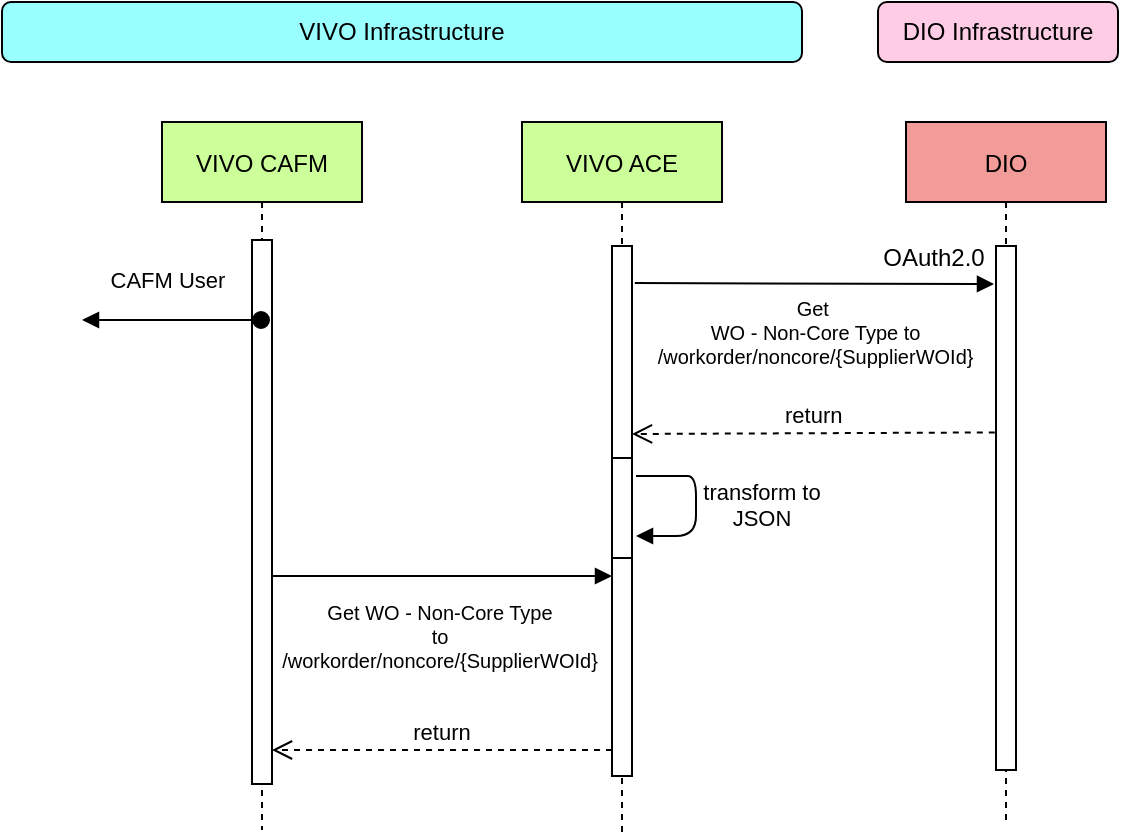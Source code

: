 <mxfile version="13.9.9" type="device"><diagram id="kgpKYQtTHZ0yAKxKKP6v" name="Page-1"><mxGraphModel dx="1038" dy="607" grid="0" gridSize="10" guides="1" tooltips="1" connect="1" arrows="1" fold="1" page="1" pageScale="1" pageWidth="850" pageHeight="1100" math="0" shadow="0"><root><mxCell id="0"/><mxCell id="1" parent="0"/><mxCell id="3nuBFxr9cyL0pnOWT2aG-1" value="VIVO CAFM" style="shape=umlLifeline;perimeter=lifelinePerimeter;container=1;collapsible=0;recursiveResize=0;rounded=0;shadow=0;strokeWidth=1;fillColor=#CCFF99;" parent="1" vertex="1"><mxGeometry x="120" y="80" width="100" height="354" as="geometry"/></mxCell><mxCell id="3nuBFxr9cyL0pnOWT2aG-2" value="" style="points=[];perimeter=orthogonalPerimeter;rounded=0;shadow=0;strokeWidth=1;" parent="3nuBFxr9cyL0pnOWT2aG-1" vertex="1"><mxGeometry x="45" y="59" width="10" height="272" as="geometry"/></mxCell><mxCell id="3nuBFxr9cyL0pnOWT2aG-3" value="CAFM User" style="verticalAlign=bottom;startArrow=oval;endArrow=block;startSize=8;shadow=0;strokeWidth=1;" parent="3nuBFxr9cyL0pnOWT2aG-1" edge="1"><mxGeometry x="0.061" y="-11" relative="1" as="geometry"><mxPoint x="49.5" y="99" as="sourcePoint"/><mxPoint x="1" as="offset"/><mxPoint x="-40" y="99" as="targetPoint"/></mxGeometry></mxCell><mxCell id="3nuBFxr9cyL0pnOWT2aG-5" value="VIVO ACE" style="shape=umlLifeline;perimeter=lifelinePerimeter;container=1;collapsible=0;recursiveResize=0;rounded=0;shadow=0;strokeWidth=1;fillColor=#CCFF99;" parent="1" vertex="1"><mxGeometry x="300" y="80" width="100" height="355" as="geometry"/></mxCell><mxCell id="3nuBFxr9cyL0pnOWT2aG-6" value="" style="points=[];perimeter=orthogonalPerimeter;rounded=0;shadow=0;strokeWidth=1;" parent="3nuBFxr9cyL0pnOWT2aG-5" vertex="1"><mxGeometry x="45" y="62" width="10" height="265" as="geometry"/></mxCell><mxCell id="3nuBFxr9cyL0pnOWT2aG-4" value="" style="points=[];perimeter=orthogonalPerimeter;rounded=0;shadow=0;strokeWidth=1;" parent="3nuBFxr9cyL0pnOWT2aG-5" vertex="1"><mxGeometry x="45" y="168" width="10" height="50" as="geometry"/></mxCell><mxCell id="3nuBFxr9cyL0pnOWT2aG-8" value="Get WO - Non-Core Type &#10;to&#10;/workorder/noncore/{SupplierWOId}" style="verticalAlign=bottom;endArrow=block;entryX=0;entryY=0;shadow=0;strokeWidth=1;fontSize=10;" parent="1" edge="1"><mxGeometry x="-0.012" y="-51" relative="1" as="geometry"><mxPoint x="175" y="307.0" as="sourcePoint"/><mxPoint as="offset"/><mxPoint x="345" y="307.0" as="targetPoint"/></mxGeometry></mxCell><mxCell id="kGLcJi5je6Jph3H1WTrG-1" value="DIO" style="shape=umlLifeline;perimeter=lifelinePerimeter;container=1;collapsible=0;recursiveResize=0;rounded=0;shadow=0;strokeWidth=1;fillColor=#F19C99;" parent="1" vertex="1"><mxGeometry x="492" y="80" width="100" height="350" as="geometry"/></mxCell><mxCell id="kGLcJi5je6Jph3H1WTrG-2" value="" style="points=[];perimeter=orthogonalPerimeter;rounded=0;shadow=0;strokeWidth=1;" parent="kGLcJi5je6Jph3H1WTrG-1" vertex="1"><mxGeometry x="45" y="62" width="10" height="262" as="geometry"/></mxCell><mxCell id="kGLcJi5je6Jph3H1WTrG-4" value="Get &#10;WO - Non-Core Type to &#10;/workorder/noncore/{SupplierWOId}" style="verticalAlign=bottom;endArrow=block;shadow=0;strokeWidth=1;exitX=0.564;exitY=0.577;exitDx=0;exitDy=0;exitPerimeter=0;fontSize=10;" parent="1" edge="1"><mxGeometry x="0.01" y="-45" relative="1" as="geometry"><mxPoint x="356.4" y="160.56" as="sourcePoint"/><mxPoint x="536" y="161" as="targetPoint"/><mxPoint as="offset"/></mxGeometry></mxCell><mxCell id="kGLcJi5je6Jph3H1WTrG-7" value="transform to &#10;JSON" style="verticalAlign=bottom;endArrow=block;shadow=0;strokeWidth=1;" parent="1" edge="1"><mxGeometry x="0.333" y="-33" relative="1" as="geometry"><mxPoint x="357" y="257" as="sourcePoint"/><mxPoint x="357" y="287" as="targetPoint"/><Array as="points"><mxPoint x="370" y="257"/><mxPoint x="387" y="257"/><mxPoint x="387" y="287"/></Array><mxPoint x="33" y="33" as="offset"/></mxGeometry></mxCell><mxCell id="kGLcJi5je6Jph3H1WTrG-8" value="VIVO Infrastructure" style="rounded=1;whiteSpace=wrap;html=1;fillColor=#99FFFF;" parent="1" vertex="1"><mxGeometry x="40" y="20" width="400" height="30" as="geometry"/></mxCell><mxCell id="kGLcJi5je6Jph3H1WTrG-9" value="DIO Infrastructure" style="rounded=1;whiteSpace=wrap;html=1;fillColor=#FFCCE6;" parent="1" vertex="1"><mxGeometry x="478" y="20" width="120" height="30" as="geometry"/></mxCell><mxCell id="kGLcJi5je6Jph3H1WTrG-10" value="OAuth2.0" style="text;html=1;strokeColor=none;fillColor=none;align=center;verticalAlign=middle;whiteSpace=wrap;rounded=0;" parent="1" vertex="1"><mxGeometry x="471" y="138" width="70" height="20" as="geometry"/></mxCell><mxCell id="31uXJqytjEenKJhFkjZA-2" value="return" style="verticalAlign=bottom;endArrow=open;dashed=1;endSize=8;exitX=0;exitY=0.95;shadow=0;strokeWidth=1;" edge="1" parent="1"><mxGeometry relative="1" as="geometry"><mxPoint x="175" y="394.0" as="targetPoint"/><mxPoint x="345" y="394.0" as="sourcePoint"/></mxGeometry></mxCell><mxCell id="31uXJqytjEenKJhFkjZA-3" value="return" style="verticalAlign=bottom;endArrow=open;dashed=1;endSize=8;exitX=0.444;exitY=0.473;shadow=0;strokeWidth=1;exitDx=0;exitDy=0;exitPerimeter=0;" edge="1" parent="1"><mxGeometry relative="1" as="geometry"><mxPoint x="355" y="236.0" as="targetPoint"/><mxPoint x="536.4" y="235.211" as="sourcePoint"/></mxGeometry></mxCell></root></mxGraphModel></diagram></mxfile>